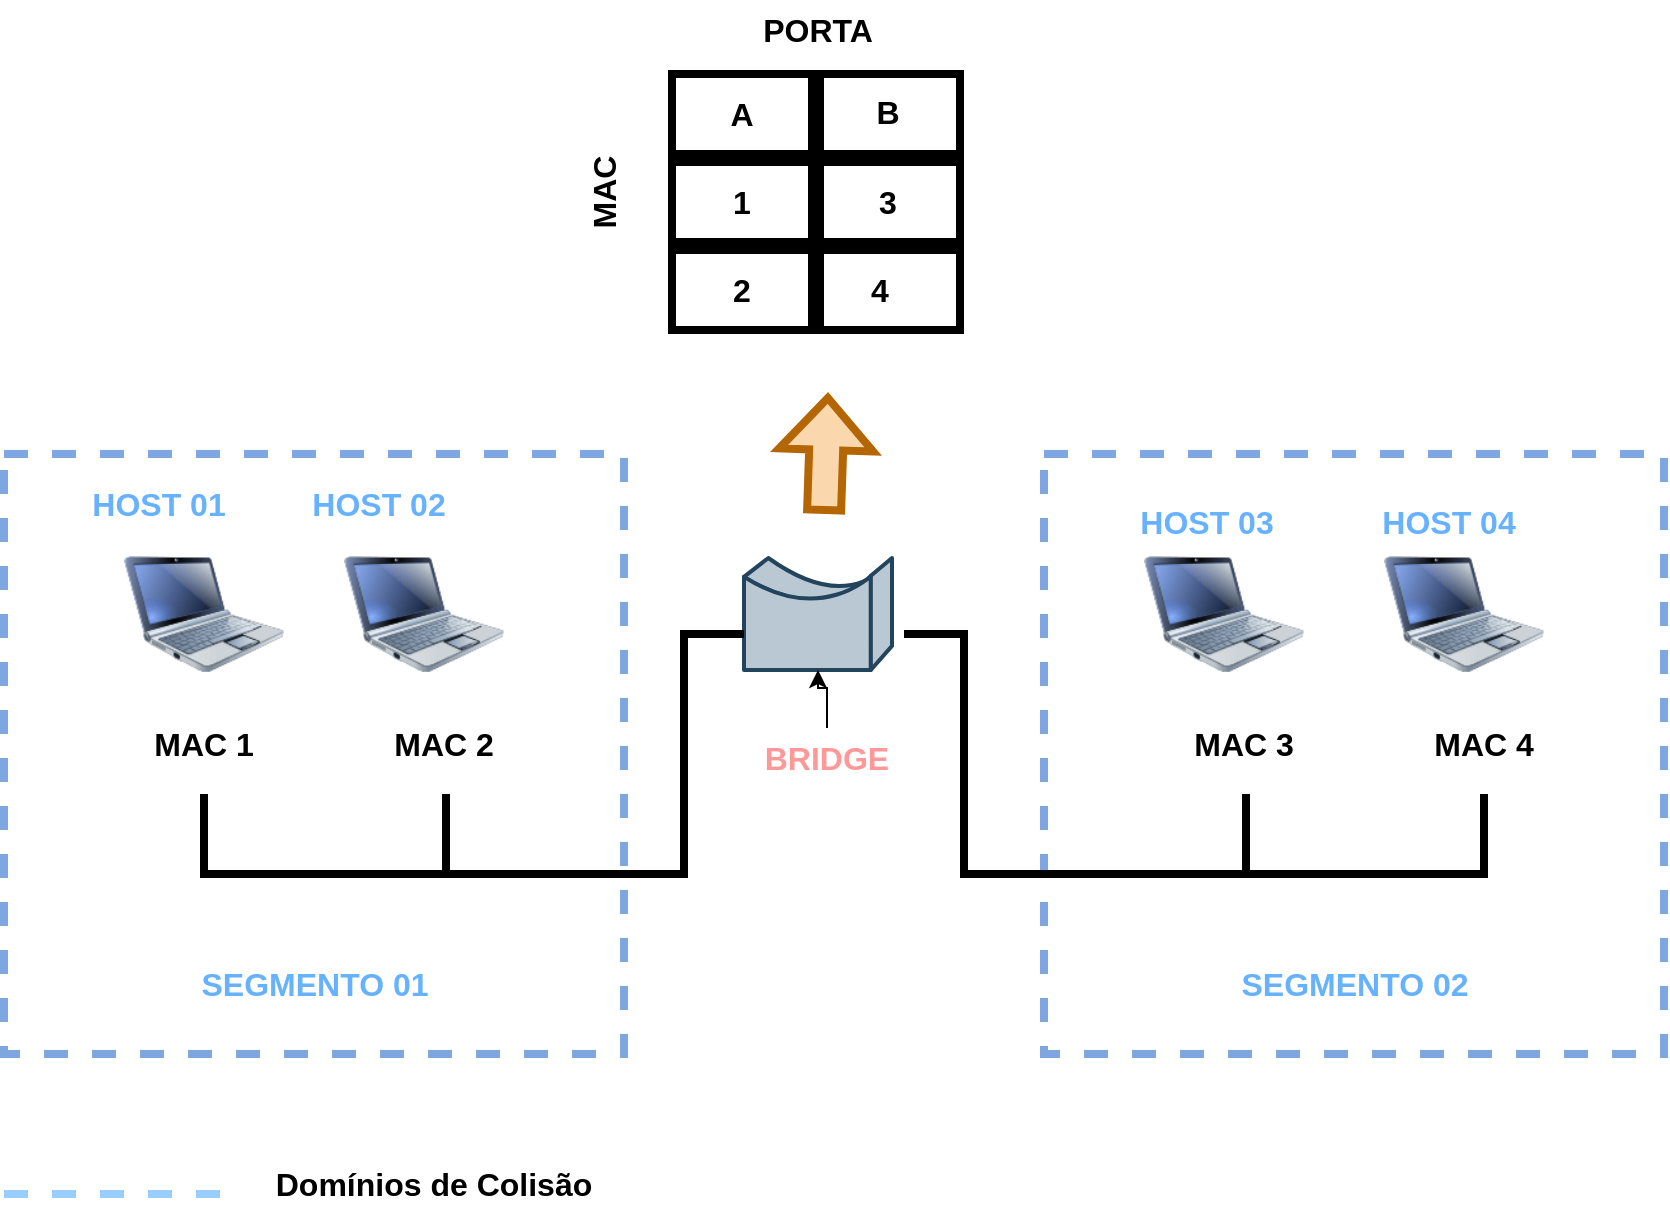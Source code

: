 <mxfile version="22.1.16" type="device">
  <diagram name="Página-1" id="Dk4c0fEfs0IA9ifrQuwE">
    <mxGraphModel dx="1194" dy="716" grid="1" gridSize="10" guides="1" tooltips="1" connect="1" arrows="1" fold="1" page="1" pageScale="1" pageWidth="827" pageHeight="1169" math="0" shadow="0">
      <root>
        <mxCell id="0" />
        <mxCell id="1" parent="0" />
        <mxCell id="o4Y73pE1BpLqy18uyFmv-35" value="" style="rounded=0;whiteSpace=wrap;html=1;strokeWidth=4;" vertex="1" parent="1">
          <mxGeometry x="354" y="168" width="70" height="40" as="geometry" />
        </mxCell>
        <mxCell id="o4Y73pE1BpLqy18uyFmv-19" value="" style="rounded=0;whiteSpace=wrap;html=1;strokeWidth=4;dashed=1;strokeColor=#7EA6E0;" vertex="1" parent="1">
          <mxGeometry x="540" y="270" width="310" height="300" as="geometry" />
        </mxCell>
        <mxCell id="o4Y73pE1BpLqy18uyFmv-15" value="" style="rounded=0;whiteSpace=wrap;html=1;strokeWidth=4;dashed=1;strokeColor=#7EA6E0;" vertex="1" parent="1">
          <mxGeometry x="20" y="270" width="310" height="300" as="geometry" />
        </mxCell>
        <mxCell id="o4Y73pE1BpLqy18uyFmv-1" value="" style="image;html=1;image=img/lib/clip_art/computers/Netbook_128x128.png" vertex="1" parent="1">
          <mxGeometry x="80" y="310" width="80" height="80" as="geometry" />
        </mxCell>
        <mxCell id="o4Y73pE1BpLqy18uyFmv-2" value="" style="image;html=1;image=img/lib/clip_art/computers/Netbook_128x128.png" vertex="1" parent="1">
          <mxGeometry x="190" y="310" width="80" height="80" as="geometry" />
        </mxCell>
        <mxCell id="o4Y73pE1BpLqy18uyFmv-3" value="" style="image;html=1;image=img/lib/clip_art/computers/Netbook_128x128.png" vertex="1" parent="1">
          <mxGeometry x="590" y="310" width="80" height="80" as="geometry" />
        </mxCell>
        <mxCell id="o4Y73pE1BpLqy18uyFmv-4" value="" style="image;html=1;image=img/lib/clip_art/computers/Netbook_128x128.png" vertex="1" parent="1">
          <mxGeometry x="710" y="310" width="80" height="80" as="geometry" />
        </mxCell>
        <mxCell id="o4Y73pE1BpLqy18uyFmv-7" value="" style="shape=mxgraph.cisco.misc.bridge;html=1;pointerEvents=1;dashed=0;strokeWidth=2;verticalLabelPosition=bottom;verticalAlign=top;align=center;outlineConnect=0;fillColor=#bac8d3;strokeColor=#23445d;" vertex="1" parent="1">
          <mxGeometry x="390" y="322" width="74" height="56" as="geometry" />
        </mxCell>
        <mxCell id="o4Y73pE1BpLqy18uyFmv-8" value="" style="endArrow=none;html=1;rounded=0;strokeWidth=4;entryX=0;entryY=0.679;entryDx=0;entryDy=0;entryPerimeter=0;" edge="1" parent="1" target="o4Y73pE1BpLqy18uyFmv-7">
          <mxGeometry width="50" height="50" relative="1" as="geometry">
            <mxPoint x="120" y="440" as="sourcePoint" />
            <mxPoint x="360" y="360" as="targetPoint" />
            <Array as="points">
              <mxPoint x="120" y="480" />
              <mxPoint x="360" y="480" />
              <mxPoint x="360" y="360" />
            </Array>
          </mxGeometry>
        </mxCell>
        <mxCell id="o4Y73pE1BpLqy18uyFmv-9" value="" style="endArrow=none;html=1;rounded=0;strokeWidth=4;" edge="1" parent="1">
          <mxGeometry width="50" height="50" relative="1" as="geometry">
            <mxPoint x="241" y="480" as="sourcePoint" />
            <mxPoint x="241" y="440" as="targetPoint" />
          </mxGeometry>
        </mxCell>
        <mxCell id="o4Y73pE1BpLqy18uyFmv-10" value="" style="endArrow=none;html=1;rounded=0;strokeWidth=4;" edge="1" parent="1">
          <mxGeometry width="50" height="50" relative="1" as="geometry">
            <mxPoint x="641" y="480" as="sourcePoint" />
            <mxPoint x="641" y="440" as="targetPoint" />
          </mxGeometry>
        </mxCell>
        <mxCell id="o4Y73pE1BpLqy18uyFmv-11" value="MAC 1" style="text;html=1;strokeColor=none;fillColor=none;align=center;verticalAlign=middle;whiteSpace=wrap;rounded=0;fontStyle=1;fontSize=16;" vertex="1" parent="1">
          <mxGeometry x="90" y="400" width="60" height="30" as="geometry" />
        </mxCell>
        <mxCell id="o4Y73pE1BpLqy18uyFmv-12" value="MAC 2" style="text;html=1;strokeColor=none;fillColor=none;align=center;verticalAlign=middle;whiteSpace=wrap;rounded=0;fontStyle=1;fontSize=16;" vertex="1" parent="1">
          <mxGeometry x="210" y="400" width="60" height="30" as="geometry" />
        </mxCell>
        <mxCell id="o4Y73pE1BpLqy18uyFmv-13" value="MAC 3" style="text;html=1;strokeColor=none;fillColor=none;align=center;verticalAlign=middle;whiteSpace=wrap;rounded=0;fontStyle=1;fontSize=16;" vertex="1" parent="1">
          <mxGeometry x="610" y="400" width="60" height="30" as="geometry" />
        </mxCell>
        <mxCell id="o4Y73pE1BpLqy18uyFmv-14" value="MAC 4" style="text;html=1;strokeColor=none;fillColor=none;align=center;verticalAlign=middle;whiteSpace=wrap;rounded=0;fontStyle=1;fontSize=16;" vertex="1" parent="1">
          <mxGeometry x="730" y="400" width="60" height="30" as="geometry" />
        </mxCell>
        <mxCell id="o4Y73pE1BpLqy18uyFmv-18" value="" style="endArrow=none;html=1;rounded=0;strokeWidth=4;" edge="1" parent="1">
          <mxGeometry width="50" height="50" relative="1" as="geometry">
            <mxPoint x="470" y="360" as="sourcePoint" />
            <mxPoint x="760" y="440" as="targetPoint" />
            <Array as="points">
              <mxPoint x="500" y="360" />
              <mxPoint x="500" y="480" />
              <mxPoint x="760" y="480" />
            </Array>
          </mxGeometry>
        </mxCell>
        <mxCell id="o4Y73pE1BpLqy18uyFmv-20" value="SEGMENTO 01" style="text;html=1;fillColor=none;align=center;verticalAlign=middle;whiteSpace=wrap;rounded=0;fontStyle=1;fontSize=16;fontColor=#66B2FF;" vertex="1" parent="1">
          <mxGeometry x="112.5" y="520" width="125" height="30" as="geometry" />
        </mxCell>
        <mxCell id="o4Y73pE1BpLqy18uyFmv-21" value="SEGMENTO 02" style="text;html=1;strokeColor=none;fillColor=none;align=center;verticalAlign=middle;whiteSpace=wrap;rounded=0;fontStyle=1;fontSize=16;fontColor=#66B2FF;" vertex="1" parent="1">
          <mxGeometry x="632.5" y="520" width="125" height="30" as="geometry" />
        </mxCell>
        <mxCell id="o4Y73pE1BpLqy18uyFmv-22" value="HOST 01" style="text;html=1;fillColor=none;align=center;verticalAlign=middle;whiteSpace=wrap;rounded=0;fontStyle=1;fontSize=16;fontColor=#66B2FF;" vertex="1" parent="1">
          <mxGeometry x="35" y="280" width="125" height="30" as="geometry" />
        </mxCell>
        <mxCell id="o4Y73pE1BpLqy18uyFmv-23" value="HOST 02" style="text;html=1;fillColor=none;align=center;verticalAlign=middle;whiteSpace=wrap;rounded=0;fontStyle=1;fontSize=16;fontColor=#66B2FF;" vertex="1" parent="1">
          <mxGeometry x="145" y="280" width="125" height="30" as="geometry" />
        </mxCell>
        <mxCell id="o4Y73pE1BpLqy18uyFmv-24" value="HOST 04" style="text;html=1;fillColor=none;align=center;verticalAlign=middle;whiteSpace=wrap;rounded=0;fontStyle=1;fontSize=16;fontColor=#66B2FF;" vertex="1" parent="1">
          <mxGeometry x="680" y="289" width="125" height="30" as="geometry" />
        </mxCell>
        <mxCell id="o4Y73pE1BpLqy18uyFmv-25" value="HOST 03" style="text;html=1;fillColor=none;align=center;verticalAlign=middle;whiteSpace=wrap;rounded=0;fontStyle=1;fontSize=16;fontColor=#66B2FF;" vertex="1" parent="1">
          <mxGeometry x="559" y="289" width="125" height="30" as="geometry" />
        </mxCell>
        <mxCell id="o4Y73pE1BpLqy18uyFmv-44" value="" style="edgeStyle=orthogonalEdgeStyle;rounded=0;orthogonalLoop=1;jettySize=auto;html=1;" edge="1" parent="1" source="o4Y73pE1BpLqy18uyFmv-26" target="o4Y73pE1BpLqy18uyFmv-7">
          <mxGeometry relative="1" as="geometry" />
        </mxCell>
        <mxCell id="o4Y73pE1BpLqy18uyFmv-26" value="BRIDGE" style="text;html=1;fillColor=none;align=center;verticalAlign=middle;whiteSpace=wrap;rounded=0;fontStyle=1;fontSize=16;fontColor=#FF9999;" vertex="1" parent="1">
          <mxGeometry x="369" y="407" width="125" height="30" as="geometry" />
        </mxCell>
        <mxCell id="o4Y73pE1BpLqy18uyFmv-28" value="" style="rounded=0;whiteSpace=wrap;html=1;strokeWidth=4;" vertex="1" parent="1">
          <mxGeometry x="354" y="80" width="70" height="40" as="geometry" />
        </mxCell>
        <mxCell id="o4Y73pE1BpLqy18uyFmv-29" value="2" style="text;html=1;strokeColor=none;fillColor=none;align=center;verticalAlign=middle;whiteSpace=wrap;rounded=0;fontSize=16;fontStyle=1" vertex="1" parent="1">
          <mxGeometry x="359" y="173" width="60" height="30" as="geometry" />
        </mxCell>
        <mxCell id="o4Y73pE1BpLqy18uyFmv-30" value="A" style="text;html=1;strokeColor=none;fillColor=none;align=center;verticalAlign=middle;whiteSpace=wrap;rounded=0;fontSize=16;fontStyle=1" vertex="1" parent="1">
          <mxGeometry x="359" y="85" width="60" height="30" as="geometry" />
        </mxCell>
        <mxCell id="o4Y73pE1BpLqy18uyFmv-32" value="" style="rounded=0;whiteSpace=wrap;html=1;strokeWidth=4;" vertex="1" parent="1">
          <mxGeometry x="428" y="80" width="70" height="40" as="geometry" />
        </mxCell>
        <mxCell id="o4Y73pE1BpLqy18uyFmv-33" value="" style="rounded=0;whiteSpace=wrap;html=1;strokeWidth=4;" vertex="1" parent="1">
          <mxGeometry x="354" y="124" width="70" height="40" as="geometry" />
        </mxCell>
        <mxCell id="o4Y73pE1BpLqy18uyFmv-34" value="" style="rounded=0;whiteSpace=wrap;html=1;strokeWidth=4;" vertex="1" parent="1">
          <mxGeometry x="428" y="124" width="70" height="40" as="geometry" />
        </mxCell>
        <mxCell id="o4Y73pE1BpLqy18uyFmv-36" value="" style="rounded=0;whiteSpace=wrap;html=1;strokeWidth=4;" vertex="1" parent="1">
          <mxGeometry x="428" y="168" width="70" height="40" as="geometry" />
        </mxCell>
        <mxCell id="o4Y73pE1BpLqy18uyFmv-37" value="3" style="text;html=1;strokeColor=none;fillColor=none;align=center;verticalAlign=middle;whiteSpace=wrap;rounded=0;fontSize=16;fontStyle=1" vertex="1" parent="1">
          <mxGeometry x="432" y="129" width="60" height="30" as="geometry" />
        </mxCell>
        <mxCell id="o4Y73pE1BpLqy18uyFmv-38" value="1" style="text;html=1;strokeColor=none;fillColor=none;align=center;verticalAlign=middle;whiteSpace=wrap;rounded=0;fontSize=16;fontStyle=1" vertex="1" parent="1">
          <mxGeometry x="359" y="129" width="60" height="30" as="geometry" />
        </mxCell>
        <mxCell id="o4Y73pE1BpLqy18uyFmv-39" value="B" style="text;html=1;strokeColor=none;fillColor=none;align=center;verticalAlign=middle;whiteSpace=wrap;rounded=0;fontSize=16;fontStyle=1" vertex="1" parent="1">
          <mxGeometry x="432" y="84" width="60" height="30" as="geometry" />
        </mxCell>
        <mxCell id="o4Y73pE1BpLqy18uyFmv-40" value="4" style="text;html=1;strokeColor=none;fillColor=none;align=center;verticalAlign=middle;whiteSpace=wrap;rounded=0;fontSize=16;fontStyle=1" vertex="1" parent="1">
          <mxGeometry x="428" y="173" width="60" height="30" as="geometry" />
        </mxCell>
        <mxCell id="o4Y73pE1BpLqy18uyFmv-41" value="PORTA" style="text;html=1;strokeColor=none;fillColor=none;align=center;verticalAlign=middle;whiteSpace=wrap;rounded=0;fontSize=16;fontStyle=1" vertex="1" parent="1">
          <mxGeometry x="397" y="43" width="60" height="30" as="geometry" />
        </mxCell>
        <mxCell id="o4Y73pE1BpLqy18uyFmv-42" value="MAC" style="text;html=1;strokeColor=none;fillColor=none;align=center;verticalAlign=middle;whiteSpace=wrap;rounded=0;fontSize=16;fontStyle=1;rotation=-90;" vertex="1" parent="1">
          <mxGeometry x="290" y="124" width="60" height="30" as="geometry" />
        </mxCell>
        <mxCell id="o4Y73pE1BpLqy18uyFmv-43" value="" style="shape=flexArrow;endArrow=classic;html=1;rounded=0;endWidth=26;endSize=7.33;width=14;fillColor=#fad7ac;strokeColor=#b46504;strokeWidth=4;" edge="1" parent="1">
          <mxGeometry width="50" height="50" relative="1" as="geometry">
            <mxPoint x="430" y="300" as="sourcePoint" />
            <mxPoint x="432" y="240" as="targetPoint" />
          </mxGeometry>
        </mxCell>
        <mxCell id="o4Y73pE1BpLqy18uyFmv-45" value="" style="endArrow=none;html=1;rounded=0;strokeWidth=4;dashed=1;strokeColor=#99CCFF;" edge="1" parent="1">
          <mxGeometry width="50" height="50" relative="1" as="geometry">
            <mxPoint x="20" y="640" as="sourcePoint" />
            <mxPoint x="140" y="640" as="targetPoint" />
          </mxGeometry>
        </mxCell>
        <mxCell id="o4Y73pE1BpLqy18uyFmv-46" value="Domínios de Colisão" style="text;html=1;strokeColor=none;fillColor=none;align=center;verticalAlign=middle;whiteSpace=wrap;rounded=0;fontSize=16;fontStyle=1" vertex="1" parent="1">
          <mxGeometry x="150" y="620" width="170" height="30" as="geometry" />
        </mxCell>
      </root>
    </mxGraphModel>
  </diagram>
</mxfile>
